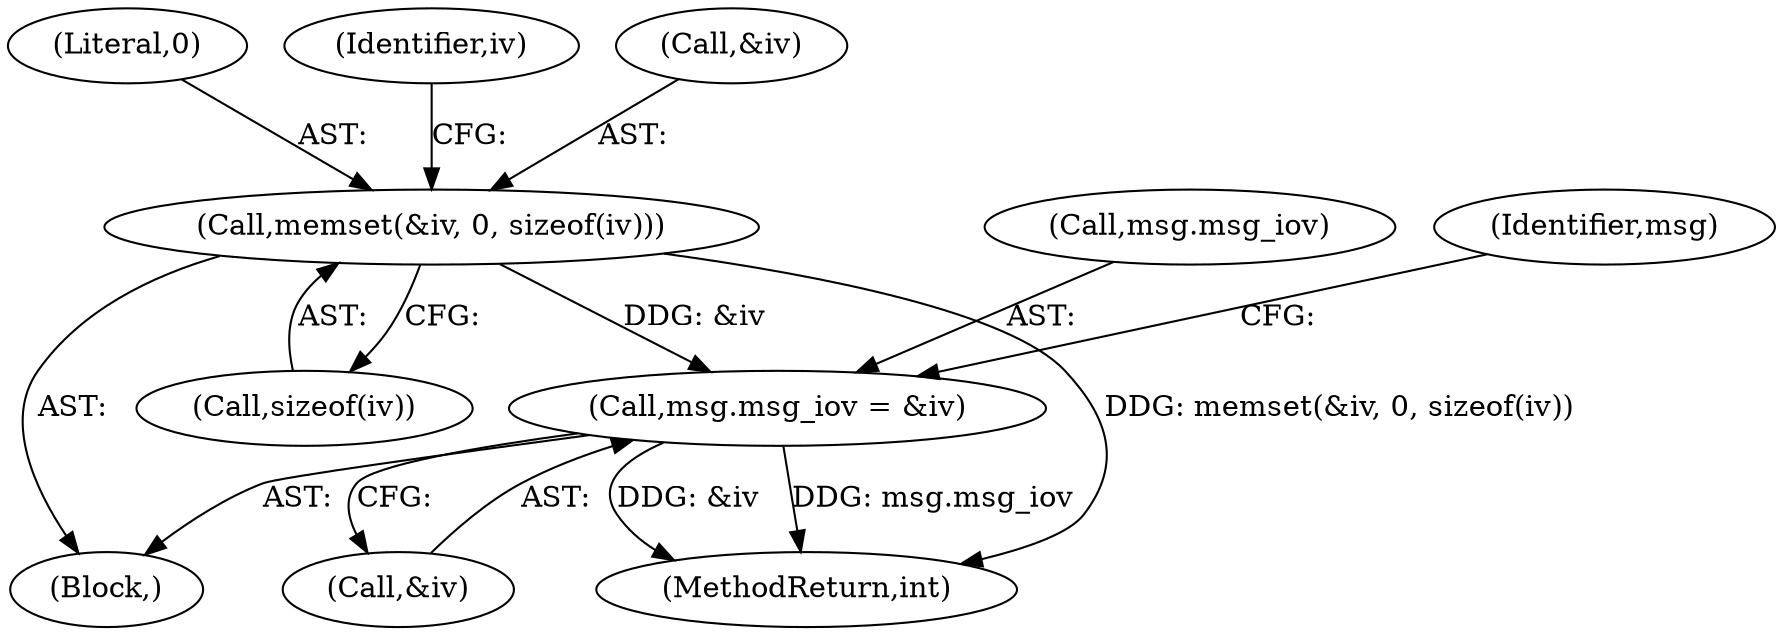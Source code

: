 digraph "0_Android_472271b153c5dc53c28beac55480a8d8434b2d5c_47@API" {
"1000190" [label="(Call,memset(&iv, 0, sizeof(iv)))"];
"1000206" [label="(Call,msg.msg_iov = &iv)"];
"1000193" [label="(Literal,0)"];
"1000198" [label="(Identifier,iv)"];
"1000190" [label="(Call,memset(&iv, 0, sizeof(iv)))"];
"1000207" [label="(Call,msg.msg_iov)"];
"1000272" [label="(MethodReturn,int)"];
"1000210" [label="(Call,&iv)"];
"1000194" [label="(Call,sizeof(iv))"];
"1000214" [label="(Identifier,msg)"];
"1000188" [label="(Block,)"];
"1000191" [label="(Call,&iv)"];
"1000206" [label="(Call,msg.msg_iov = &iv)"];
"1000190" -> "1000188"  [label="AST: "];
"1000190" -> "1000194"  [label="CFG: "];
"1000191" -> "1000190"  [label="AST: "];
"1000193" -> "1000190"  [label="AST: "];
"1000194" -> "1000190"  [label="AST: "];
"1000198" -> "1000190"  [label="CFG: "];
"1000190" -> "1000272"  [label="DDG: memset(&iv, 0, sizeof(iv))"];
"1000190" -> "1000206"  [label="DDG: &iv"];
"1000206" -> "1000188"  [label="AST: "];
"1000206" -> "1000210"  [label="CFG: "];
"1000207" -> "1000206"  [label="AST: "];
"1000210" -> "1000206"  [label="AST: "];
"1000214" -> "1000206"  [label="CFG: "];
"1000206" -> "1000272"  [label="DDG: &iv"];
"1000206" -> "1000272"  [label="DDG: msg.msg_iov"];
}
